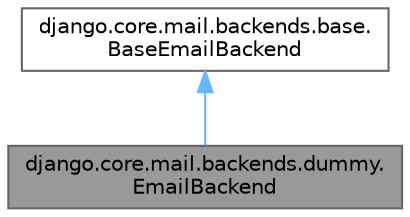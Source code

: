 digraph "django.core.mail.backends.dummy.EmailBackend"
{
 // LATEX_PDF_SIZE
  bgcolor="transparent";
  edge [fontname=Helvetica,fontsize=10,labelfontname=Helvetica,labelfontsize=10];
  node [fontname=Helvetica,fontsize=10,shape=box,height=0.2,width=0.4];
  Node1 [id="Node000001",label="django.core.mail.backends.dummy.\lEmailBackend",height=0.2,width=0.4,color="gray40", fillcolor="grey60", style="filled", fontcolor="black",tooltip=" "];
  Node2 -> Node1 [id="edge2_Node000001_Node000002",dir="back",color="steelblue1",style="solid",tooltip=" "];
  Node2 [id="Node000002",label="django.core.mail.backends.base.\lBaseEmailBackend",height=0.2,width=0.4,color="gray40", fillcolor="white", style="filled",URL="$classdjango_1_1core_1_1mail_1_1backends_1_1base_1_1BaseEmailBackend.html",tooltip=" "];
}
